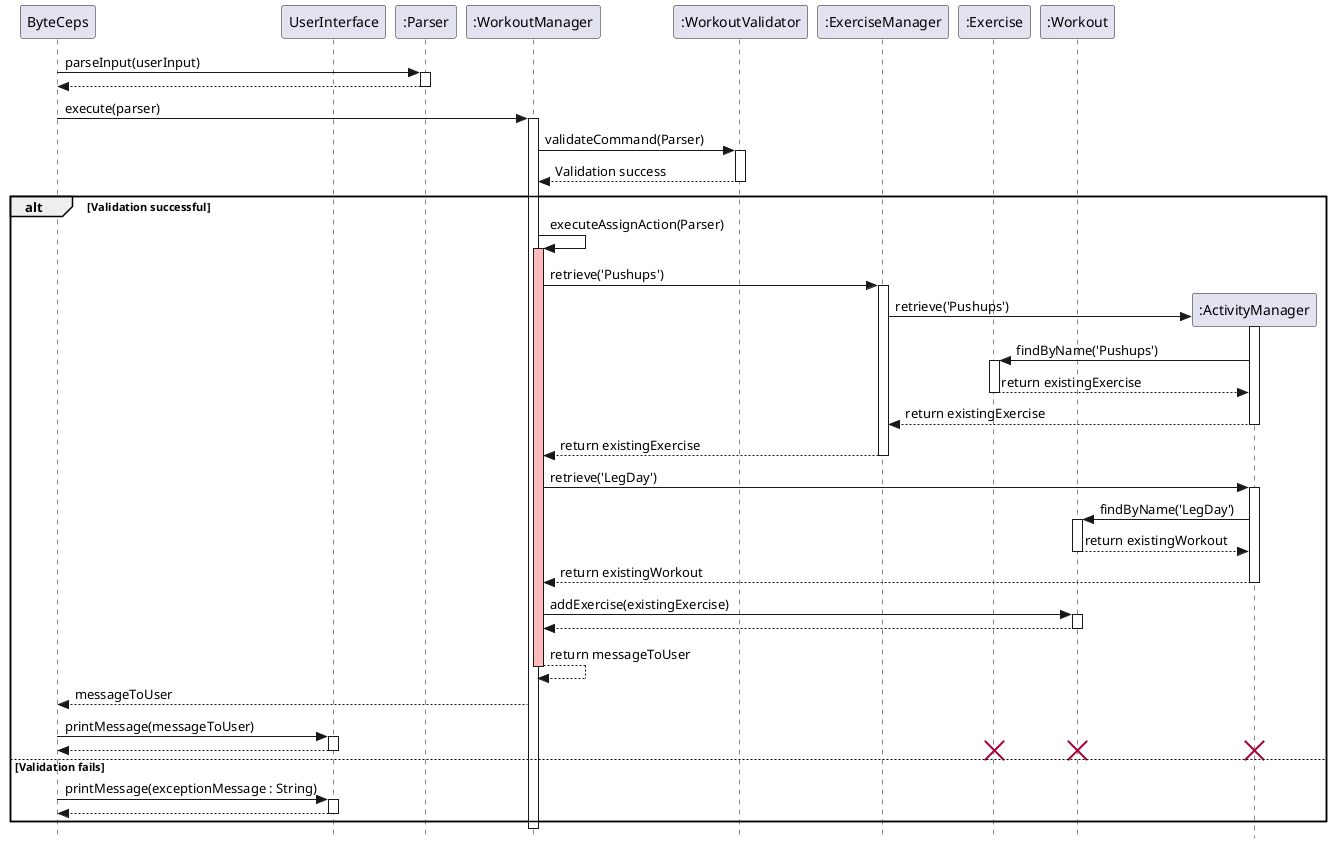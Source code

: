 @startuml SequenceDiagram

skinparam classAttributeIconSize 0
skinparam style strictuml

participant ByteCeps as User
participant UserInterface
participant ":Parser" as Parser
participant ":WorkoutManager" as WorkoutManager
participant ":WorkoutValidator" as Validator
participant ":ExerciseManager" as ExerciseManager
participant ":Exercise" as Exercise
participant ":Workout" as Workout

User -> Parser : parseInput(userInput)
activate Parser
User <-- Parser
deactivate Parser

User -> WorkoutManager : execute(parser)
activate WorkoutManager

WorkoutManager -> Validator : validateCommand(Parser)
activate Validator
Validator --> WorkoutManager : Validation success
deactivate Validator

alt Validation successful

    WorkoutManager -> WorkoutManager : executeAssignAction(Parser)
    activate WorkoutManager #FFBBBB

    WorkoutManager -> ExerciseManager : retrieve('Pushups')
    activate ExerciseManager
    create ":ActivityManager" as ActivityManager
    ExerciseManager -> ActivityManager : retrieve('Pushups')
    activate ActivityManager

    ActivityManager -> Exercise : findByName('Pushups')
    activate Exercise
    Exercise --> ActivityManager : return existingExercise
    deactivate Exercise

    ActivityManager --> ExerciseManager : return existingExercise
    deactivate ActivityManager
    ExerciseManager --> WorkoutManager : return existingExercise
    deactivate ExerciseManager

    WorkoutManager -> ActivityManager : retrieve('LegDay')
    activate ActivityManager
    ActivityManager -> Workout : findByName('LegDay')
    activate Workout

    Workout --> ActivityManager : return existingWorkout
    deactivate Workout
    ActivityManager --> WorkoutManager : return existingWorkout
    deactivate ActivityManager

    WorkoutManager -> Workout : addExercise(existingExercise)
    activate Workout
    Workout --> WorkoutManager :
    deactivate Workout

    WorkoutManager --> WorkoutManager : return messageToUser
    deactivate WorkoutManager #FFBBBB
    WorkoutManager --> User : messageToUser

    User -> UserInterface: printMessage(messageToUser)
    activate UserInterface
    UserInterface --> User
    deactivate UserInterface

    destroy Workout
    destroy Exercise
    destroy ActivityManager

else Validation fails
    User -> UserInterface: printMessage(exceptionMessage : String)
    activate UserInterface
    UserInterface --> User:
    deactivate UserInterface
end

deactivate WorkoutManager
deactivate Parser

@enduml
